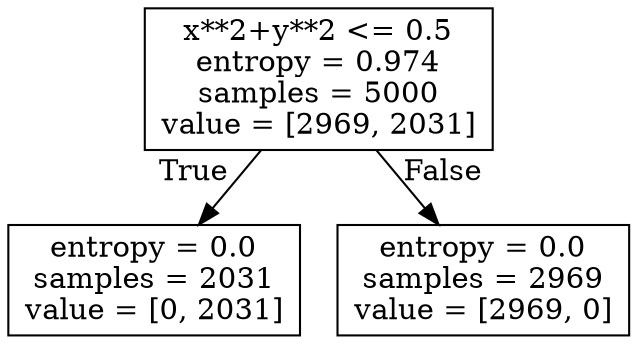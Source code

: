 digraph Tree {
node [shape=box] ;
0 [label="x**2+y**2 <= 0.5\nentropy = 0.974\nsamples = 5000\nvalue = [2969, 2031]"] ;
1 [label="entropy = 0.0\nsamples = 2031\nvalue = [0, 2031]"] ;
0 -> 1 [labeldistance=2.5, labelangle=45, headlabel="True"] ;
2 [label="entropy = 0.0\nsamples = 2969\nvalue = [2969, 0]"] ;
0 -> 2 [labeldistance=2.5, labelangle=-45, headlabel="False"] ;
}